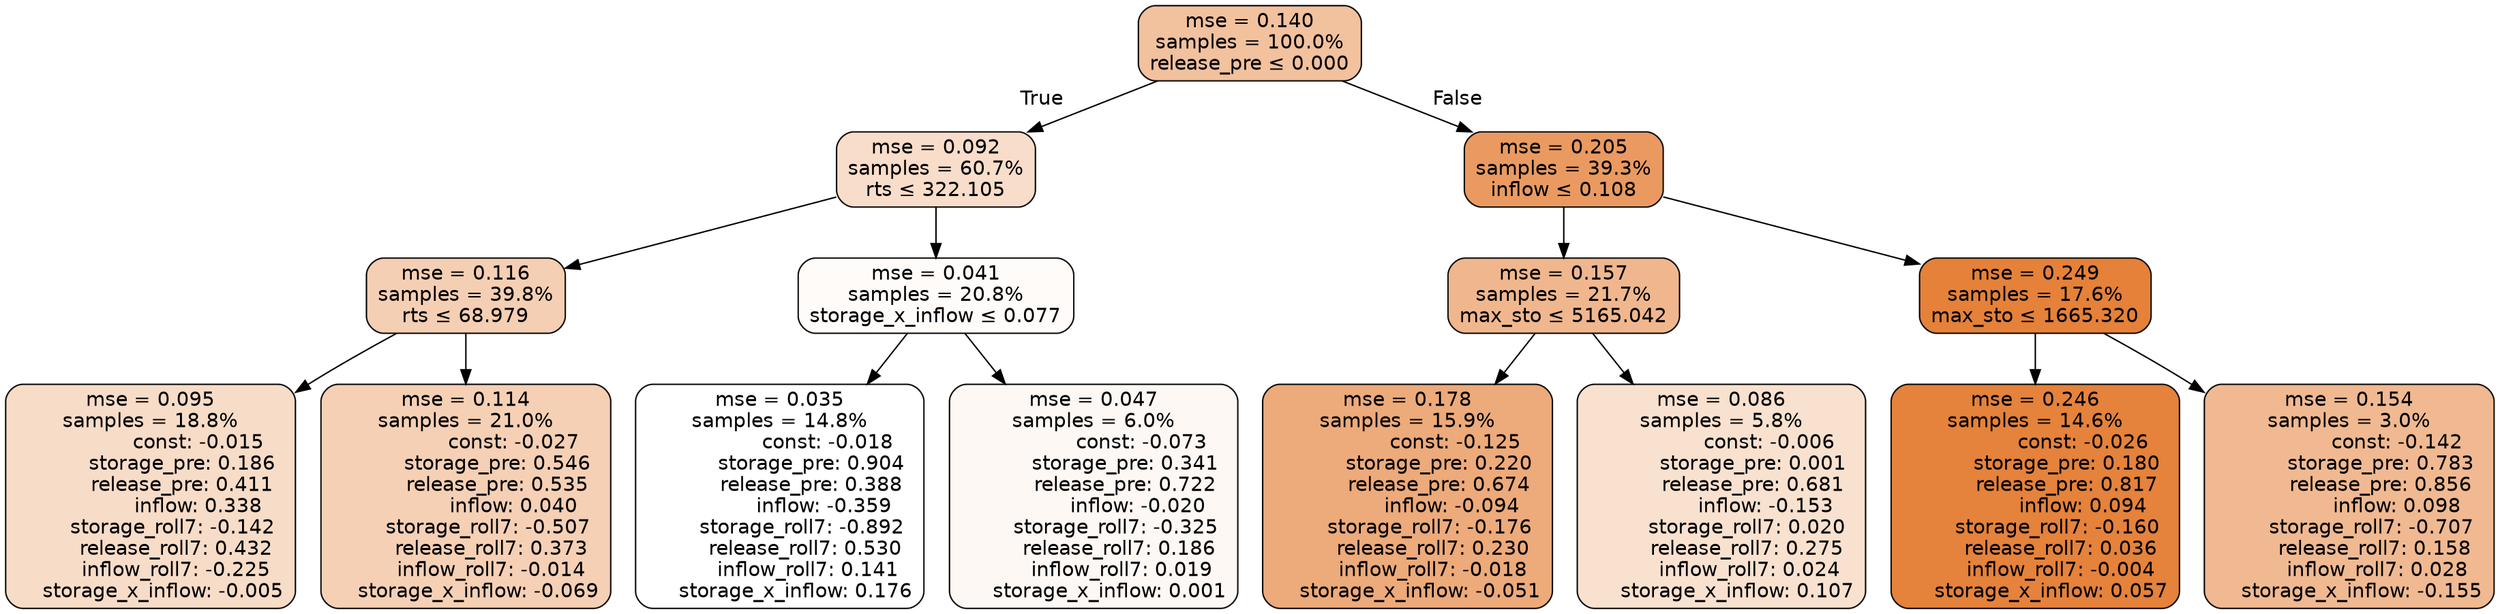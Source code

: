 digraph tree {
bgcolor="transparent"
node [shape=rectangle, style="filled, rounded", color="black", fontname=helvetica] ;
edge [fontname=helvetica] ;
	"0" [label="mse = 0.140
samples = 100.0%
release_pre &le; 0.000", fillcolor="#f2c19e"]
	"1" [label="mse = 0.092
samples = 60.7%
rts &le; 322.105", fillcolor="#f8ddca"]
	"2" [label="mse = 0.116
samples = 39.8%
rts &le; 68.979", fillcolor="#f5cfb3"]
	"3" [label="mse = 0.095
samples = 18.8%
               const: -0.015
          storage_pre: 0.186
          release_pre: 0.411
               inflow: 0.338
       storage_roll7: -0.142
        release_roll7: 0.432
        inflow_roll7: -0.225
    storage_x_inflow: -0.005", fillcolor="#f7dcc8"]
	"4" [label="mse = 0.114
samples = 21.0%
               const: -0.027
          storage_pre: 0.546
          release_pre: 0.535
               inflow: 0.040
       storage_roll7: -0.507
        release_roll7: 0.373
        inflow_roll7: -0.014
    storage_x_inflow: -0.069", fillcolor="#f5d0b5"]
	"5" [label="mse = 0.041
samples = 20.8%
storage_x_inflow &le; 0.077", fillcolor="#fefbf9"]
	"6" [label="mse = 0.035
samples = 14.8%
               const: -0.018
          storage_pre: 0.904
          release_pre: 0.388
              inflow: -0.359
       storage_roll7: -0.892
        release_roll7: 0.530
         inflow_roll7: 0.141
     storage_x_inflow: 0.176", fillcolor="#ffffff"]
	"7" [label="mse = 0.047
samples = 6.0%
               const: -0.073
          storage_pre: 0.341
          release_pre: 0.722
              inflow: -0.020
       storage_roll7: -0.325
        release_roll7: 0.186
         inflow_roll7: 0.019
     storage_x_inflow: 0.001", fillcolor="#fdf8f4"]
	"8" [label="mse = 0.205
samples = 39.3%
inflow &le; 0.108", fillcolor="#ea9a61"]
	"9" [label="mse = 0.157
samples = 21.7%
max_sto &le; 5165.042", fillcolor="#f0b78e"]
	"10" [label="mse = 0.178
samples = 15.9%
               const: -0.125
          storage_pre: 0.220
          release_pre: 0.674
              inflow: -0.094
       storage_roll7: -0.176
        release_roll7: 0.230
        inflow_roll7: -0.018
    storage_x_inflow: -0.051", fillcolor="#edaa7a"]
	"11" [label="mse = 0.086
samples = 5.8%
               const: -0.006
          storage_pre: 0.001
          release_pre: 0.681
              inflow: -0.153
        storage_roll7: 0.020
        release_roll7: 0.275
         inflow_roll7: 0.024
     storage_x_inflow: 0.107", fillcolor="#f8e1cf"]
	"12" [label="mse = 0.249
samples = 17.6%
max_sto &le; 1665.320", fillcolor="#e58139"]
	"13" [label="mse = 0.246
samples = 14.6%
               const: -0.026
          storage_pre: 0.180
          release_pre: 0.817
               inflow: 0.094
       storage_roll7: -0.160
        release_roll7: 0.036
        inflow_roll7: -0.004
     storage_x_inflow: 0.057", fillcolor="#e5823b"]
	"14" [label="mse = 0.154
samples = 3.0%
               const: -0.142
          storage_pre: 0.783
          release_pre: 0.856
               inflow: 0.098
       storage_roll7: -0.707
        release_roll7: 0.158
         inflow_roll7: 0.028
    storage_x_inflow: -0.155", fillcolor="#f0b991"]

	"0" -> "1" [labeldistance=2.5, labelangle=45, headlabel="True"]
	"1" -> "2"
	"2" -> "3"
	"2" -> "4"
	"1" -> "5"
	"5" -> "6"
	"5" -> "7"
	"0" -> "8" [labeldistance=2.5, labelangle=-45, headlabel="False"]
	"8" -> "9"
	"9" -> "10"
	"9" -> "11"
	"8" -> "12"
	"12" -> "13"
	"12" -> "14"
}